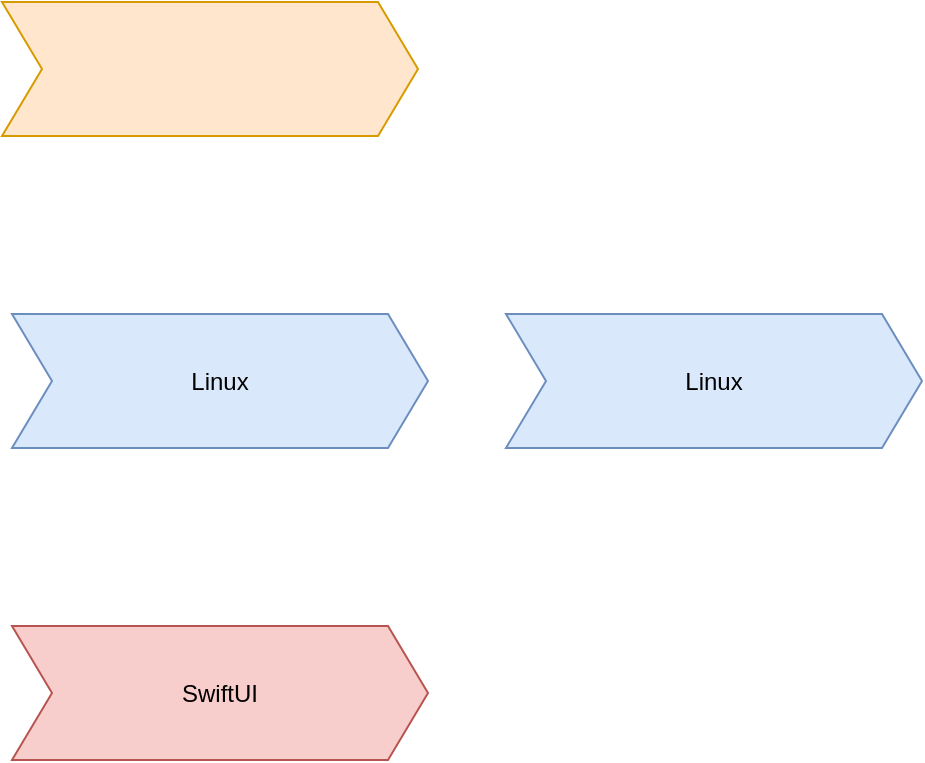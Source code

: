 <mxfile version="16.1.0" type="github">
  <diagram id="wvtju5dftot9S1PdKEpr" name="Page-1">
    <mxGraphModel dx="1042" dy="619" grid="0" gridSize="10" guides="1" tooltips="1" connect="1" arrows="1" fold="1" page="1" pageScale="1" pageWidth="827" pageHeight="1169" math="0" shadow="0">
      <root>
        <mxCell id="0" />
        <mxCell id="1" parent="0" />
        <mxCell id="l35sxVfZDz5NCpahiKGh-1" value="Linux" style="shape=step;perimeter=stepPerimeter;whiteSpace=wrap;html=1;fixedSize=1;fillColor=#dae8fc;strokeColor=#6c8ebf;" vertex="1" parent="1">
          <mxGeometry x="153" y="208" width="208" height="67" as="geometry" />
        </mxCell>
        <mxCell id="l35sxVfZDz5NCpahiKGh-2" value="SwiftUI" style="shape=step;perimeter=stepPerimeter;whiteSpace=wrap;html=1;fixedSize=1;fillColor=#f8cecc;strokeColor=#b85450;" vertex="1" parent="1">
          <mxGeometry x="153" y="364" width="208" height="67" as="geometry" />
        </mxCell>
        <mxCell id="l35sxVfZDz5NCpahiKGh-3" value="" style="shape=step;perimeter=stepPerimeter;whiteSpace=wrap;html=1;fixedSize=1;fillColor=#ffe6cc;strokeColor=#d79b00;gradientColor=none;" vertex="1" parent="1">
          <mxGeometry x="148" y="52" width="208" height="67" as="geometry" />
        </mxCell>
        <mxCell id="l35sxVfZDz5NCpahiKGh-4" value="Linux" style="shape=step;perimeter=stepPerimeter;whiteSpace=wrap;html=1;fixedSize=1;fillColor=#dae8fc;strokeColor=#6c8ebf;" vertex="1" parent="1">
          <mxGeometry x="400" y="208" width="208" height="67" as="geometry" />
        </mxCell>
      </root>
    </mxGraphModel>
  </diagram>
</mxfile>
